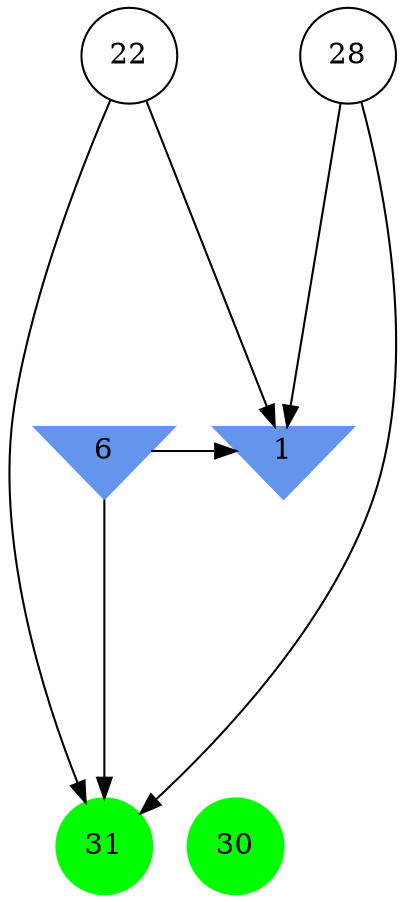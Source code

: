 digraph brain {
	ranksep=2.0;
	1 [shape=invtriangle,style=filled,color=cornflowerblue];
	6 [shape=invtriangle,style=filled,color=cornflowerblue];
	22 [shape=circle,color=black];
	28 [shape=circle,color=black];
	30 [shape=circle,style=filled,color=green];
	31 [shape=circle,style=filled,color=green];
	6	->	31;
	6	->	1;
	22	->	31;
	22	->	1;
	28	->	31;
	28	->	1;
	{ rank=same; 1; 6; }
	{ rank=same; 22; 28; }
	{ rank=same; 30; 31; }
}
